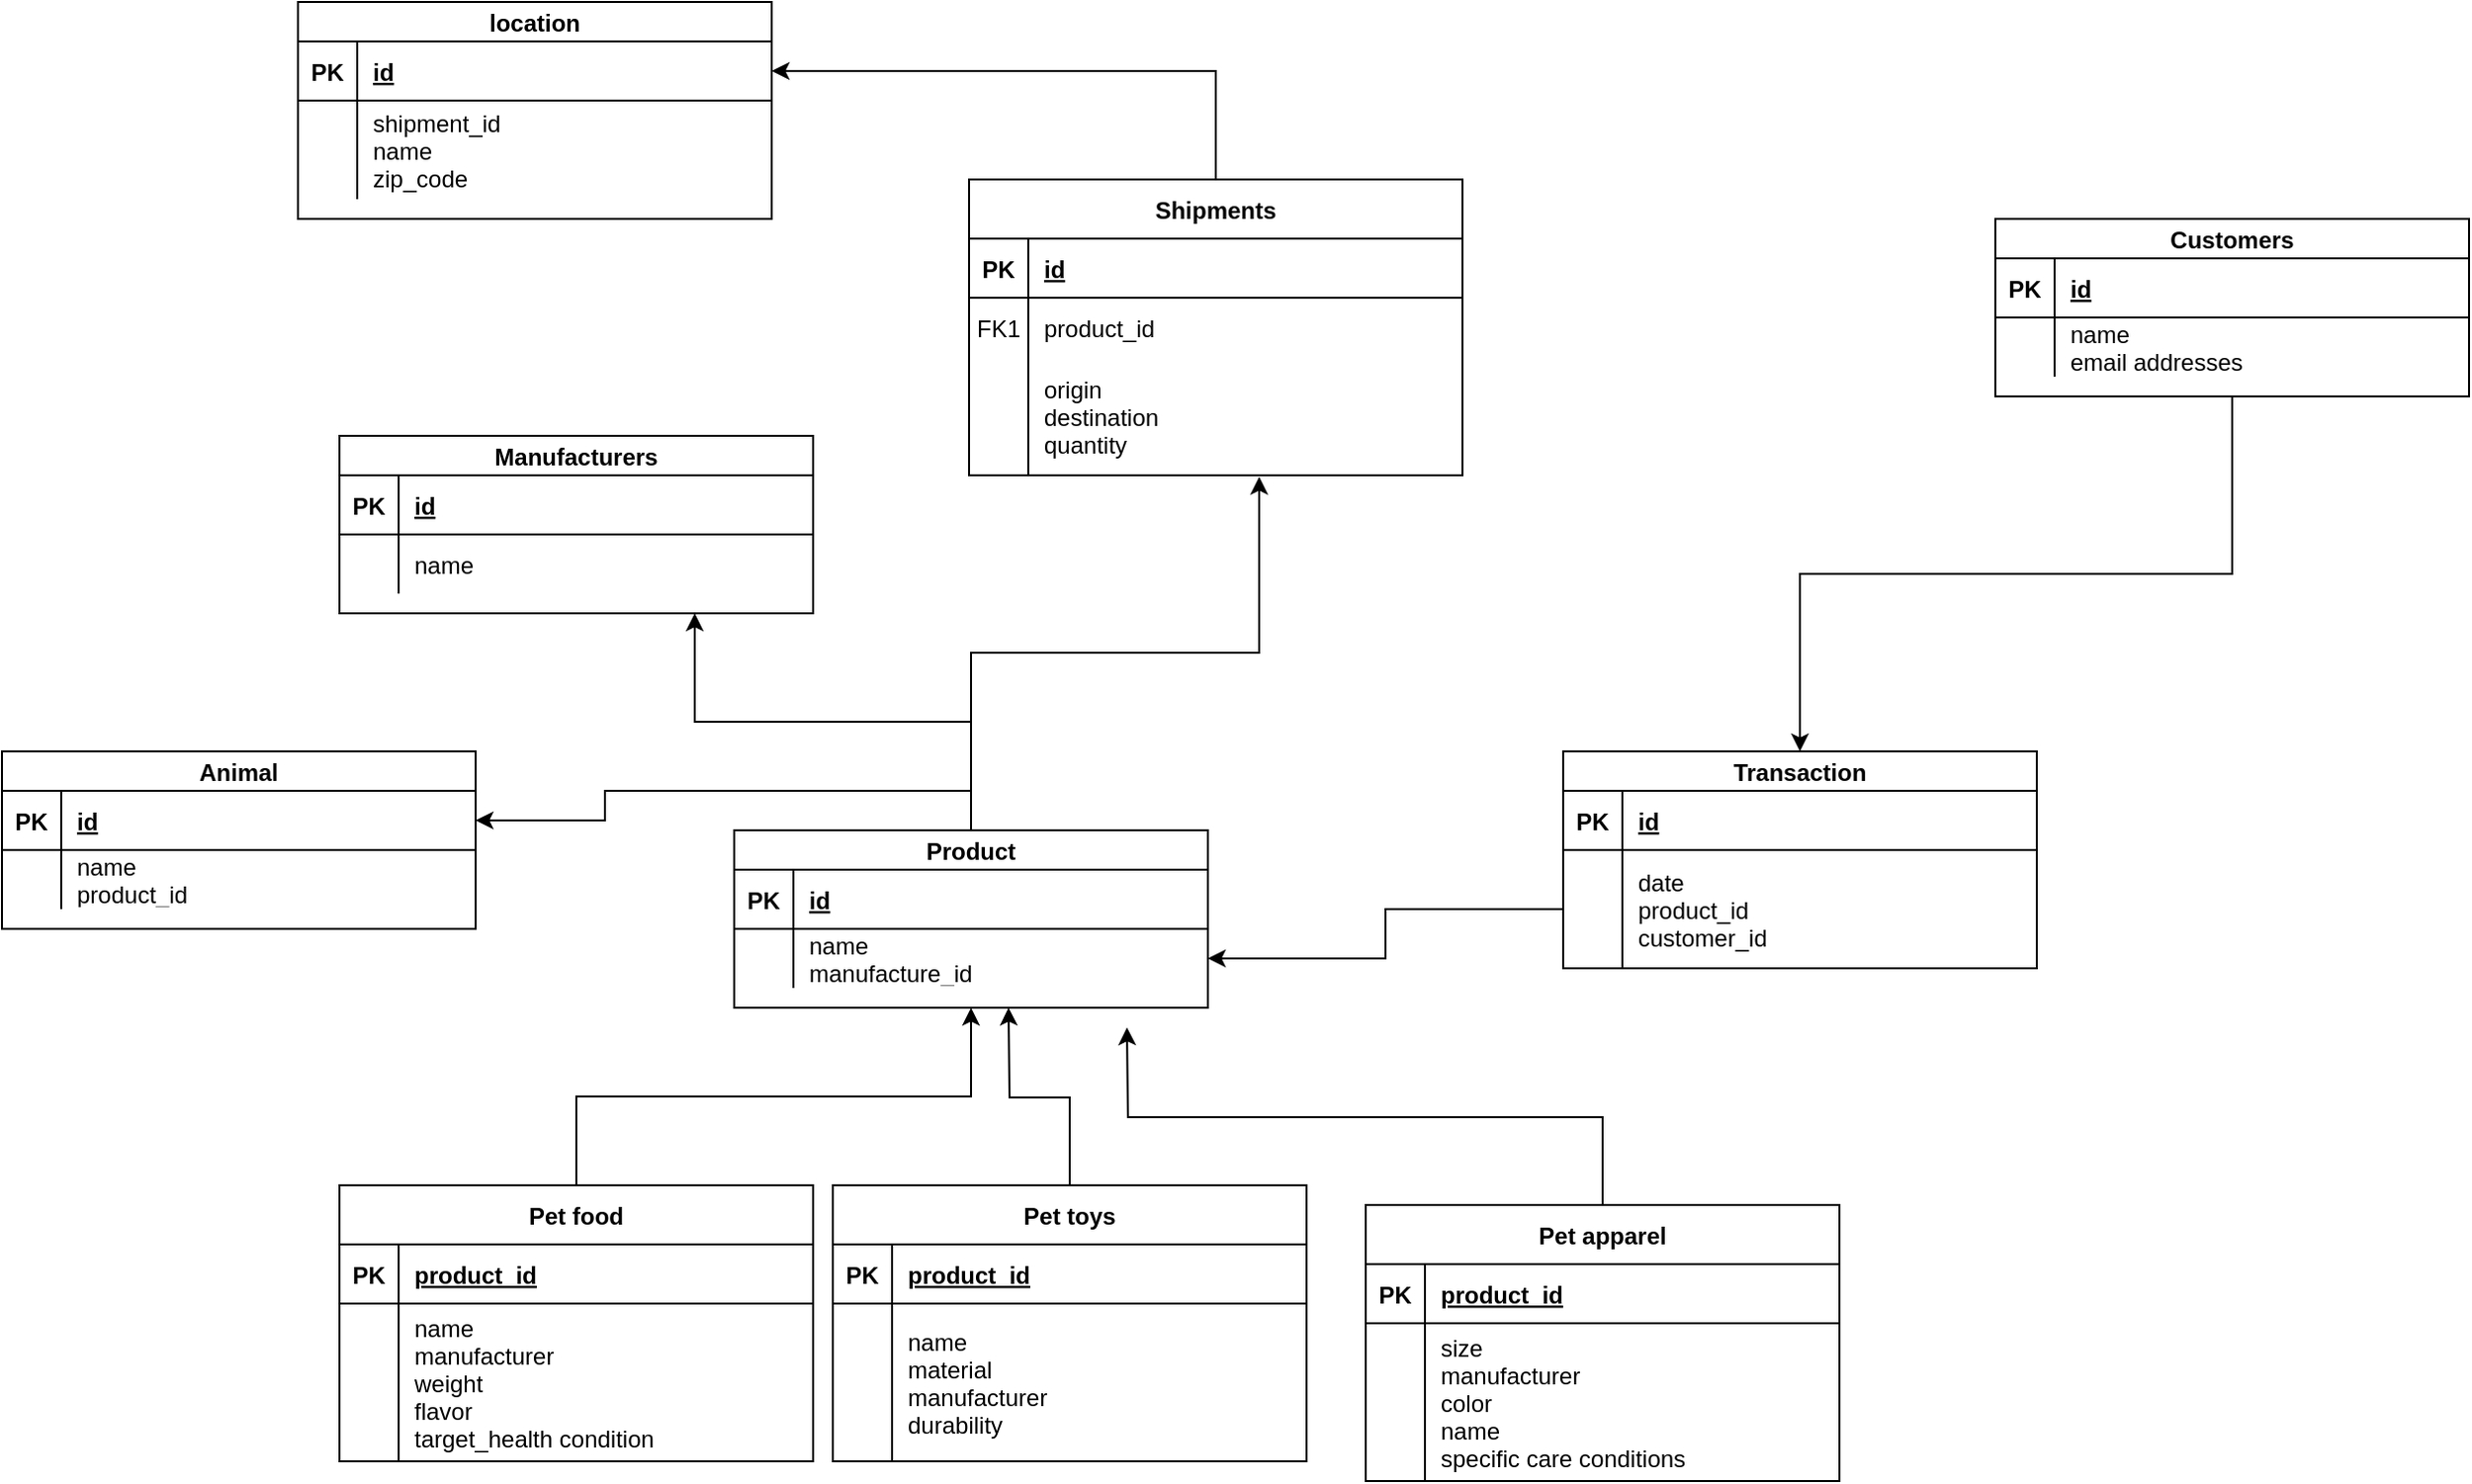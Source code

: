 <mxfile version="20.7.2" type="device"><diagram id="R2lEEEUBdFMjLlhIrx00" name="Page-1"><mxGraphModel dx="2342" dy="1211" grid="1" gridSize="10" guides="1" tooltips="1" connect="1" arrows="1" fold="1" page="1" pageScale="1" pageWidth="827" pageHeight="1169" math="0" shadow="0" extFonts="Permanent Marker^https://fonts.googleapis.com/css?family=Permanent+Marker"><root><mxCell id="0"/><mxCell id="1" parent="0"/><mxCell id="u4uHFfKxp36BxuKtssNZ-88" style="edgeStyle=orthogonalEdgeStyle;rounded=0;orthogonalLoop=1;jettySize=auto;html=1;exitX=0.5;exitY=0;exitDx=0;exitDy=0;entryX=1;entryY=0.5;entryDx=0;entryDy=0;" edge="1" parent="1" source="C-vyLk0tnHw3VtMMgP7b-13" target="u4uHFfKxp36BxuKtssNZ-72"><mxGeometry relative="1" as="geometry"/></mxCell><mxCell id="C-vyLk0tnHw3VtMMgP7b-13" value="Shipments" style="shape=table;startSize=30;container=1;collapsible=1;childLayout=tableLayout;fixedRows=1;rowLines=0;fontStyle=1;align=center;resizeLast=1;" parent="1" vertex="1"><mxGeometry x="800" y="340" width="250" height="150" as="geometry"/></mxCell><mxCell id="C-vyLk0tnHw3VtMMgP7b-14" value="" style="shape=partialRectangle;collapsible=0;dropTarget=0;pointerEvents=0;fillColor=none;points=[[0,0.5],[1,0.5]];portConstraint=eastwest;top=0;left=0;right=0;bottom=1;" parent="C-vyLk0tnHw3VtMMgP7b-13" vertex="1"><mxGeometry y="30" width="250" height="30" as="geometry"/></mxCell><mxCell id="C-vyLk0tnHw3VtMMgP7b-15" value="PK" style="shape=partialRectangle;overflow=hidden;connectable=0;fillColor=none;top=0;left=0;bottom=0;right=0;fontStyle=1;" parent="C-vyLk0tnHw3VtMMgP7b-14" vertex="1"><mxGeometry width="30" height="30" as="geometry"><mxRectangle width="30" height="30" as="alternateBounds"/></mxGeometry></mxCell><mxCell id="C-vyLk0tnHw3VtMMgP7b-16" value="id" style="shape=partialRectangle;overflow=hidden;connectable=0;fillColor=none;top=0;left=0;bottom=0;right=0;align=left;spacingLeft=6;fontStyle=5;" parent="C-vyLk0tnHw3VtMMgP7b-14" vertex="1"><mxGeometry x="30" width="220" height="30" as="geometry"><mxRectangle width="220" height="30" as="alternateBounds"/></mxGeometry></mxCell><mxCell id="C-vyLk0tnHw3VtMMgP7b-17" value="" style="shape=partialRectangle;collapsible=0;dropTarget=0;pointerEvents=0;fillColor=none;points=[[0,0.5],[1,0.5]];portConstraint=eastwest;top=0;left=0;right=0;bottom=0;" parent="C-vyLk0tnHw3VtMMgP7b-13" vertex="1"><mxGeometry y="60" width="250" height="30" as="geometry"/></mxCell><mxCell id="C-vyLk0tnHw3VtMMgP7b-18" value="FK1" style="shape=partialRectangle;overflow=hidden;connectable=0;fillColor=none;top=0;left=0;bottom=0;right=0;" parent="C-vyLk0tnHw3VtMMgP7b-17" vertex="1"><mxGeometry width="30" height="30" as="geometry"><mxRectangle width="30" height="30" as="alternateBounds"/></mxGeometry></mxCell><mxCell id="C-vyLk0tnHw3VtMMgP7b-19" value="product_id" style="shape=partialRectangle;overflow=hidden;connectable=0;fillColor=none;top=0;left=0;bottom=0;right=0;align=left;spacingLeft=6;" parent="C-vyLk0tnHw3VtMMgP7b-17" vertex="1"><mxGeometry x="30" width="220" height="30" as="geometry"><mxRectangle width="220" height="30" as="alternateBounds"/></mxGeometry></mxCell><mxCell id="C-vyLk0tnHw3VtMMgP7b-20" value="" style="shape=partialRectangle;collapsible=0;dropTarget=0;pointerEvents=0;fillColor=none;points=[[0,0.5],[1,0.5]];portConstraint=eastwest;top=0;left=0;right=0;bottom=0;" parent="C-vyLk0tnHw3VtMMgP7b-13" vertex="1"><mxGeometry y="90" width="250" height="60" as="geometry"/></mxCell><mxCell id="C-vyLk0tnHw3VtMMgP7b-21" value="" style="shape=partialRectangle;overflow=hidden;connectable=0;fillColor=none;top=0;left=0;bottom=0;right=0;" parent="C-vyLk0tnHw3VtMMgP7b-20" vertex="1"><mxGeometry width="30" height="60" as="geometry"><mxRectangle width="30" height="60" as="alternateBounds"/></mxGeometry></mxCell><mxCell id="C-vyLk0tnHw3VtMMgP7b-22" value="origin&#10;destination&#10;quantity" style="shape=partialRectangle;overflow=hidden;connectable=0;fillColor=none;top=0;left=0;bottom=0;right=0;align=left;spacingLeft=6;" parent="C-vyLk0tnHw3VtMMgP7b-20" vertex="1"><mxGeometry x="30" width="220" height="60" as="geometry"><mxRectangle width="220" height="60" as="alternateBounds"/></mxGeometry></mxCell><mxCell id="u4uHFfKxp36BxuKtssNZ-82" style="edgeStyle=orthogonalEdgeStyle;rounded=0;orthogonalLoop=1;jettySize=auto;html=1;exitX=0.5;exitY=0;exitDx=0;exitDy=0;entryX=1;entryY=0.5;entryDx=0;entryDy=0;" edge="1" parent="1" source="u4uHFfKxp36BxuKtssNZ-8" target="u4uHFfKxp36BxuKtssNZ-37"><mxGeometry relative="1" as="geometry"/></mxCell><mxCell id="u4uHFfKxp36BxuKtssNZ-85" style="edgeStyle=orthogonalEdgeStyle;rounded=0;orthogonalLoop=1;jettySize=auto;html=1;exitX=0.5;exitY=0;exitDx=0;exitDy=0;entryX=0.75;entryY=1;entryDx=0;entryDy=0;" edge="1" parent="1" source="u4uHFfKxp36BxuKtssNZ-8" target="u4uHFfKxp36BxuKtssNZ-64"><mxGeometry relative="1" as="geometry"/></mxCell><mxCell id="u4uHFfKxp36BxuKtssNZ-89" style="edgeStyle=orthogonalEdgeStyle;rounded=0;orthogonalLoop=1;jettySize=auto;html=1;exitX=0.5;exitY=0;exitDx=0;exitDy=0;entryX=0.588;entryY=1.013;entryDx=0;entryDy=0;entryPerimeter=0;" edge="1" parent="1" source="u4uHFfKxp36BxuKtssNZ-8" target="C-vyLk0tnHw3VtMMgP7b-20"><mxGeometry relative="1" as="geometry"/></mxCell><mxCell id="u4uHFfKxp36BxuKtssNZ-8" value="Product" style="shape=table;startSize=20;container=1;collapsible=1;childLayout=tableLayout;fixedRows=1;rowLines=0;fontStyle=1;align=center;resizeLast=1;" vertex="1" parent="1"><mxGeometry x="681" y="670" width="240" height="90" as="geometry"/></mxCell><mxCell id="u4uHFfKxp36BxuKtssNZ-9" value="" style="shape=partialRectangle;collapsible=0;dropTarget=0;pointerEvents=0;fillColor=none;points=[[0,0.5],[1,0.5]];portConstraint=eastwest;top=0;left=0;right=0;bottom=1;" vertex="1" parent="u4uHFfKxp36BxuKtssNZ-8"><mxGeometry y="20" width="240" height="30" as="geometry"/></mxCell><mxCell id="u4uHFfKxp36BxuKtssNZ-10" value="PK" style="shape=partialRectangle;overflow=hidden;connectable=0;fillColor=none;top=0;left=0;bottom=0;right=0;fontStyle=1;" vertex="1" parent="u4uHFfKxp36BxuKtssNZ-9"><mxGeometry width="30" height="30" as="geometry"><mxRectangle width="30" height="30" as="alternateBounds"/></mxGeometry></mxCell><mxCell id="u4uHFfKxp36BxuKtssNZ-11" value="id" style="shape=partialRectangle;overflow=hidden;connectable=0;fillColor=none;top=0;left=0;bottom=0;right=0;align=left;spacingLeft=6;fontStyle=5;" vertex="1" parent="u4uHFfKxp36BxuKtssNZ-9"><mxGeometry x="30" width="210" height="30" as="geometry"><mxRectangle width="210" height="30" as="alternateBounds"/></mxGeometry></mxCell><mxCell id="u4uHFfKxp36BxuKtssNZ-12" value="" style="shape=partialRectangle;collapsible=0;dropTarget=0;pointerEvents=0;fillColor=none;points=[[0,0.5],[1,0.5]];portConstraint=eastwest;top=0;left=0;right=0;bottom=0;" vertex="1" parent="u4uHFfKxp36BxuKtssNZ-8"><mxGeometry y="50" width="240" height="30" as="geometry"/></mxCell><mxCell id="u4uHFfKxp36BxuKtssNZ-13" value="" style="shape=partialRectangle;overflow=hidden;connectable=0;fillColor=none;top=0;left=0;bottom=0;right=0;" vertex="1" parent="u4uHFfKxp36BxuKtssNZ-12"><mxGeometry width="30" height="30" as="geometry"><mxRectangle width="30" height="30" as="alternateBounds"/></mxGeometry></mxCell><mxCell id="u4uHFfKxp36BxuKtssNZ-14" value="name&#10;manufacture_id" style="shape=partialRectangle;overflow=hidden;connectable=0;fillColor=none;top=0;left=0;bottom=0;right=0;align=left;spacingLeft=6;" vertex="1" parent="u4uHFfKxp36BxuKtssNZ-12"><mxGeometry x="30" width="210" height="30" as="geometry"><mxRectangle width="210" height="30" as="alternateBounds"/></mxGeometry></mxCell><mxCell id="u4uHFfKxp36BxuKtssNZ-79" style="edgeStyle=orthogonalEdgeStyle;rounded=0;orthogonalLoop=1;jettySize=auto;html=1;exitX=0.5;exitY=0;exitDx=0;exitDy=0;entryX=0.5;entryY=1;entryDx=0;entryDy=0;" edge="1" parent="1" source="u4uHFfKxp36BxuKtssNZ-15" target="u4uHFfKxp36BxuKtssNZ-8"><mxGeometry relative="1" as="geometry"/></mxCell><mxCell id="u4uHFfKxp36BxuKtssNZ-15" value="Pet food" style="shape=table;startSize=30;container=1;collapsible=1;childLayout=tableLayout;fixedRows=1;rowLines=0;fontStyle=1;align=center;resizeLast=1;" vertex="1" parent="1"><mxGeometry x="481" y="850" width="240" height="140" as="geometry"/></mxCell><mxCell id="u4uHFfKxp36BxuKtssNZ-16" value="" style="shape=partialRectangle;collapsible=0;dropTarget=0;pointerEvents=0;fillColor=none;points=[[0,0.5],[1,0.5]];portConstraint=eastwest;top=0;left=0;right=0;bottom=1;" vertex="1" parent="u4uHFfKxp36BxuKtssNZ-15"><mxGeometry y="30" width="240" height="30" as="geometry"/></mxCell><mxCell id="u4uHFfKxp36BxuKtssNZ-17" value="PK" style="shape=partialRectangle;overflow=hidden;connectable=0;fillColor=none;top=0;left=0;bottom=0;right=0;fontStyle=1;" vertex="1" parent="u4uHFfKxp36BxuKtssNZ-16"><mxGeometry width="30" height="30" as="geometry"><mxRectangle width="30" height="30" as="alternateBounds"/></mxGeometry></mxCell><mxCell id="u4uHFfKxp36BxuKtssNZ-18" value="product_id" style="shape=partialRectangle;overflow=hidden;connectable=0;fillColor=none;top=0;left=0;bottom=0;right=0;align=left;spacingLeft=6;fontStyle=5;" vertex="1" parent="u4uHFfKxp36BxuKtssNZ-16"><mxGeometry x="30" width="210" height="30" as="geometry"><mxRectangle width="210" height="30" as="alternateBounds"/></mxGeometry></mxCell><mxCell id="u4uHFfKxp36BxuKtssNZ-19" value="" style="shape=partialRectangle;collapsible=0;dropTarget=0;pointerEvents=0;fillColor=none;points=[[0,0.5],[1,0.5]];portConstraint=eastwest;top=0;left=0;right=0;bottom=0;" vertex="1" parent="u4uHFfKxp36BxuKtssNZ-15"><mxGeometry y="60" width="240" height="80" as="geometry"/></mxCell><mxCell id="u4uHFfKxp36BxuKtssNZ-20" value="" style="shape=partialRectangle;overflow=hidden;connectable=0;fillColor=none;top=0;left=0;bottom=0;right=0;" vertex="1" parent="u4uHFfKxp36BxuKtssNZ-19"><mxGeometry width="30" height="80" as="geometry"><mxRectangle width="30" height="80" as="alternateBounds"/></mxGeometry></mxCell><mxCell id="u4uHFfKxp36BxuKtssNZ-21" value="name&#10;manufacturer&#10;weight&#10;flavor&#10;target_health condition" style="shape=partialRectangle;overflow=hidden;connectable=0;fillColor=none;top=0;left=0;bottom=0;right=0;align=left;spacingLeft=6;" vertex="1" parent="u4uHFfKxp36BxuKtssNZ-19"><mxGeometry x="30" width="210" height="80" as="geometry"><mxRectangle width="210" height="80" as="alternateBounds"/></mxGeometry></mxCell><mxCell id="u4uHFfKxp36BxuKtssNZ-80" style="edgeStyle=orthogonalEdgeStyle;rounded=0;orthogonalLoop=1;jettySize=auto;html=1;exitX=0.5;exitY=0;exitDx=0;exitDy=0;" edge="1" parent="1" source="u4uHFfKxp36BxuKtssNZ-22"><mxGeometry relative="1" as="geometry"><mxPoint x="820" y="760" as="targetPoint"/></mxGeometry></mxCell><mxCell id="u4uHFfKxp36BxuKtssNZ-22" value="Pet toys" style="shape=table;startSize=30;container=1;collapsible=1;childLayout=tableLayout;fixedRows=1;rowLines=0;fontStyle=1;align=center;resizeLast=1;" vertex="1" parent="1"><mxGeometry x="731" y="850" width="240" height="140" as="geometry"/></mxCell><mxCell id="u4uHFfKxp36BxuKtssNZ-23" value="" style="shape=partialRectangle;collapsible=0;dropTarget=0;pointerEvents=0;fillColor=none;points=[[0,0.5],[1,0.5]];portConstraint=eastwest;top=0;left=0;right=0;bottom=1;" vertex="1" parent="u4uHFfKxp36BxuKtssNZ-22"><mxGeometry y="30" width="240" height="30" as="geometry"/></mxCell><mxCell id="u4uHFfKxp36BxuKtssNZ-24" value="PK" style="shape=partialRectangle;overflow=hidden;connectable=0;fillColor=none;top=0;left=0;bottom=0;right=0;fontStyle=1;" vertex="1" parent="u4uHFfKxp36BxuKtssNZ-23"><mxGeometry width="30" height="30" as="geometry"><mxRectangle width="30" height="30" as="alternateBounds"/></mxGeometry></mxCell><mxCell id="u4uHFfKxp36BxuKtssNZ-25" value="product_id" style="shape=partialRectangle;overflow=hidden;connectable=0;fillColor=none;top=0;left=0;bottom=0;right=0;align=left;spacingLeft=6;fontStyle=5;" vertex="1" parent="u4uHFfKxp36BxuKtssNZ-23"><mxGeometry x="30" width="210" height="30" as="geometry"><mxRectangle width="210" height="30" as="alternateBounds"/></mxGeometry></mxCell><mxCell id="u4uHFfKxp36BxuKtssNZ-26" value="" style="shape=partialRectangle;collapsible=0;dropTarget=0;pointerEvents=0;fillColor=none;points=[[0,0.5],[1,0.5]];portConstraint=eastwest;top=0;left=0;right=0;bottom=0;" vertex="1" parent="u4uHFfKxp36BxuKtssNZ-22"><mxGeometry y="60" width="240" height="80" as="geometry"/></mxCell><mxCell id="u4uHFfKxp36BxuKtssNZ-27" value="" style="shape=partialRectangle;overflow=hidden;connectable=0;fillColor=none;top=0;left=0;bottom=0;right=0;" vertex="1" parent="u4uHFfKxp36BxuKtssNZ-26"><mxGeometry width="30" height="80" as="geometry"><mxRectangle width="30" height="80" as="alternateBounds"/></mxGeometry></mxCell><mxCell id="u4uHFfKxp36BxuKtssNZ-28" value="name&#10;material &#10;manufacturer&#10;durability" style="shape=partialRectangle;overflow=hidden;connectable=0;fillColor=none;top=0;left=0;bottom=0;right=0;align=left;spacingLeft=6;" vertex="1" parent="u4uHFfKxp36BxuKtssNZ-26"><mxGeometry x="30" width="210" height="80" as="geometry"><mxRectangle width="210" height="80" as="alternateBounds"/></mxGeometry></mxCell><mxCell id="u4uHFfKxp36BxuKtssNZ-81" style="edgeStyle=orthogonalEdgeStyle;rounded=0;orthogonalLoop=1;jettySize=auto;html=1;exitX=0.5;exitY=0;exitDx=0;exitDy=0;" edge="1" parent="1" source="u4uHFfKxp36BxuKtssNZ-29"><mxGeometry relative="1" as="geometry"><mxPoint x="880" y="770" as="targetPoint"/></mxGeometry></mxCell><mxCell id="u4uHFfKxp36BxuKtssNZ-29" value="Pet apparel" style="shape=table;startSize=30;container=1;collapsible=1;childLayout=tableLayout;fixedRows=1;rowLines=0;fontStyle=1;align=center;resizeLast=1;" vertex="1" parent="1"><mxGeometry x="1001" y="860" width="240" height="140" as="geometry"/></mxCell><mxCell id="u4uHFfKxp36BxuKtssNZ-30" value="" style="shape=partialRectangle;collapsible=0;dropTarget=0;pointerEvents=0;fillColor=none;points=[[0,0.5],[1,0.5]];portConstraint=eastwest;top=0;left=0;right=0;bottom=1;" vertex="1" parent="u4uHFfKxp36BxuKtssNZ-29"><mxGeometry y="30" width="240" height="30" as="geometry"/></mxCell><mxCell id="u4uHFfKxp36BxuKtssNZ-31" value="PK" style="shape=partialRectangle;overflow=hidden;connectable=0;fillColor=none;top=0;left=0;bottom=0;right=0;fontStyle=1;" vertex="1" parent="u4uHFfKxp36BxuKtssNZ-30"><mxGeometry width="30" height="30" as="geometry"><mxRectangle width="30" height="30" as="alternateBounds"/></mxGeometry></mxCell><mxCell id="u4uHFfKxp36BxuKtssNZ-32" value="product_id" style="shape=partialRectangle;overflow=hidden;connectable=0;fillColor=none;top=0;left=0;bottom=0;right=0;align=left;spacingLeft=6;fontStyle=5;" vertex="1" parent="u4uHFfKxp36BxuKtssNZ-30"><mxGeometry x="30" width="210" height="30" as="geometry"><mxRectangle width="210" height="30" as="alternateBounds"/></mxGeometry></mxCell><mxCell id="u4uHFfKxp36BxuKtssNZ-33" value="" style="shape=partialRectangle;collapsible=0;dropTarget=0;pointerEvents=0;fillColor=none;points=[[0,0.5],[1,0.5]];portConstraint=eastwest;top=0;left=0;right=0;bottom=0;" vertex="1" parent="u4uHFfKxp36BxuKtssNZ-29"><mxGeometry y="60" width="240" height="80" as="geometry"/></mxCell><mxCell id="u4uHFfKxp36BxuKtssNZ-34" value="" style="shape=partialRectangle;overflow=hidden;connectable=0;fillColor=none;top=0;left=0;bottom=0;right=0;" vertex="1" parent="u4uHFfKxp36BxuKtssNZ-33"><mxGeometry width="30" height="80" as="geometry"><mxRectangle width="30" height="80" as="alternateBounds"/></mxGeometry></mxCell><mxCell id="u4uHFfKxp36BxuKtssNZ-35" value="size&#10;manufacturer&#10;color&#10;name&#10;specific care conditions" style="shape=partialRectangle;overflow=hidden;connectable=0;fillColor=none;top=0;left=0;bottom=0;right=0;align=left;spacingLeft=6;" vertex="1" parent="u4uHFfKxp36BxuKtssNZ-33"><mxGeometry x="30" width="210" height="80" as="geometry"><mxRectangle width="210" height="80" as="alternateBounds"/></mxGeometry></mxCell><mxCell id="u4uHFfKxp36BxuKtssNZ-36" value="Animal" style="shape=table;startSize=20;container=1;collapsible=1;childLayout=tableLayout;fixedRows=1;rowLines=0;fontStyle=1;align=center;resizeLast=1;" vertex="1" parent="1"><mxGeometry x="310" y="630" width="240" height="90" as="geometry"/></mxCell><mxCell id="u4uHFfKxp36BxuKtssNZ-37" value="" style="shape=partialRectangle;collapsible=0;dropTarget=0;pointerEvents=0;fillColor=none;points=[[0,0.5],[1,0.5]];portConstraint=eastwest;top=0;left=0;right=0;bottom=1;" vertex="1" parent="u4uHFfKxp36BxuKtssNZ-36"><mxGeometry y="20" width="240" height="30" as="geometry"/></mxCell><mxCell id="u4uHFfKxp36BxuKtssNZ-38" value="PK" style="shape=partialRectangle;overflow=hidden;connectable=0;fillColor=none;top=0;left=0;bottom=0;right=0;fontStyle=1;" vertex="1" parent="u4uHFfKxp36BxuKtssNZ-37"><mxGeometry width="30" height="30" as="geometry"><mxRectangle width="30" height="30" as="alternateBounds"/></mxGeometry></mxCell><mxCell id="u4uHFfKxp36BxuKtssNZ-39" value="id" style="shape=partialRectangle;overflow=hidden;connectable=0;fillColor=none;top=0;left=0;bottom=0;right=0;align=left;spacingLeft=6;fontStyle=5;" vertex="1" parent="u4uHFfKxp36BxuKtssNZ-37"><mxGeometry x="30" width="210" height="30" as="geometry"><mxRectangle width="210" height="30" as="alternateBounds"/></mxGeometry></mxCell><mxCell id="u4uHFfKxp36BxuKtssNZ-40" value="" style="shape=partialRectangle;collapsible=0;dropTarget=0;pointerEvents=0;fillColor=none;points=[[0,0.5],[1,0.5]];portConstraint=eastwest;top=0;left=0;right=0;bottom=0;" vertex="1" parent="u4uHFfKxp36BxuKtssNZ-36"><mxGeometry y="50" width="240" height="30" as="geometry"/></mxCell><mxCell id="u4uHFfKxp36BxuKtssNZ-41" value="" style="shape=partialRectangle;overflow=hidden;connectable=0;fillColor=none;top=0;left=0;bottom=0;right=0;" vertex="1" parent="u4uHFfKxp36BxuKtssNZ-40"><mxGeometry width="30" height="30" as="geometry"><mxRectangle width="30" height="30" as="alternateBounds"/></mxGeometry></mxCell><mxCell id="u4uHFfKxp36BxuKtssNZ-42" value="name&#10;product_id" style="shape=partialRectangle;overflow=hidden;connectable=0;fillColor=none;top=0;left=0;bottom=0;right=0;align=left;spacingLeft=6;" vertex="1" parent="u4uHFfKxp36BxuKtssNZ-40"><mxGeometry x="30" width="210" height="30" as="geometry"><mxRectangle width="210" height="30" as="alternateBounds"/></mxGeometry></mxCell><mxCell id="u4uHFfKxp36BxuKtssNZ-50" value="Transaction" style="shape=table;startSize=20;container=1;collapsible=1;childLayout=tableLayout;fixedRows=1;rowLines=0;fontStyle=1;align=center;resizeLast=1;" vertex="1" parent="1"><mxGeometry x="1101" y="630" width="240" height="110" as="geometry"/></mxCell><mxCell id="u4uHFfKxp36BxuKtssNZ-51" value="" style="shape=partialRectangle;collapsible=0;dropTarget=0;pointerEvents=0;fillColor=none;points=[[0,0.5],[1,0.5]];portConstraint=eastwest;top=0;left=0;right=0;bottom=1;" vertex="1" parent="u4uHFfKxp36BxuKtssNZ-50"><mxGeometry y="20" width="240" height="30" as="geometry"/></mxCell><mxCell id="u4uHFfKxp36BxuKtssNZ-52" value="PK" style="shape=partialRectangle;overflow=hidden;connectable=0;fillColor=none;top=0;left=0;bottom=0;right=0;fontStyle=1;" vertex="1" parent="u4uHFfKxp36BxuKtssNZ-51"><mxGeometry width="30" height="30" as="geometry"><mxRectangle width="30" height="30" as="alternateBounds"/></mxGeometry></mxCell><mxCell id="u4uHFfKxp36BxuKtssNZ-53" value="id" style="shape=partialRectangle;overflow=hidden;connectable=0;fillColor=none;top=0;left=0;bottom=0;right=0;align=left;spacingLeft=6;fontStyle=5;" vertex="1" parent="u4uHFfKxp36BxuKtssNZ-51"><mxGeometry x="30" width="210" height="30" as="geometry"><mxRectangle width="210" height="30" as="alternateBounds"/></mxGeometry></mxCell><mxCell id="u4uHFfKxp36BxuKtssNZ-54" value="" style="shape=partialRectangle;collapsible=0;dropTarget=0;pointerEvents=0;fillColor=none;points=[[0,0.5],[1,0.5]];portConstraint=eastwest;top=0;left=0;right=0;bottom=0;" vertex="1" parent="u4uHFfKxp36BxuKtssNZ-50"><mxGeometry y="50" width="240" height="60" as="geometry"/></mxCell><mxCell id="u4uHFfKxp36BxuKtssNZ-55" value="" style="shape=partialRectangle;overflow=hidden;connectable=0;fillColor=none;top=0;left=0;bottom=0;right=0;" vertex="1" parent="u4uHFfKxp36BxuKtssNZ-54"><mxGeometry width="30" height="60" as="geometry"><mxRectangle width="30" height="60" as="alternateBounds"/></mxGeometry></mxCell><mxCell id="u4uHFfKxp36BxuKtssNZ-56" value="date&#10;product_id&#10;customer_id" style="shape=partialRectangle;overflow=hidden;connectable=0;fillColor=none;top=0;left=0;bottom=0;right=0;align=left;spacingLeft=6;" vertex="1" parent="u4uHFfKxp36BxuKtssNZ-54"><mxGeometry x="30" width="210" height="60" as="geometry"><mxRectangle width="210" height="60" as="alternateBounds"/></mxGeometry></mxCell><mxCell id="u4uHFfKxp36BxuKtssNZ-87" style="edgeStyle=orthogonalEdgeStyle;rounded=0;orthogonalLoop=1;jettySize=auto;html=1;exitX=0.5;exitY=1;exitDx=0;exitDy=0;" edge="1" parent="1" source="u4uHFfKxp36BxuKtssNZ-57" target="u4uHFfKxp36BxuKtssNZ-50"><mxGeometry relative="1" as="geometry"/></mxCell><mxCell id="u4uHFfKxp36BxuKtssNZ-57" value="Customers" style="shape=table;startSize=20;container=1;collapsible=1;childLayout=tableLayout;fixedRows=1;rowLines=0;fontStyle=1;align=center;resizeLast=1;" vertex="1" parent="1"><mxGeometry x="1320" y="360" width="240" height="90" as="geometry"/></mxCell><mxCell id="u4uHFfKxp36BxuKtssNZ-58" value="" style="shape=partialRectangle;collapsible=0;dropTarget=0;pointerEvents=0;fillColor=none;points=[[0,0.5],[1,0.5]];portConstraint=eastwest;top=0;left=0;right=0;bottom=1;" vertex="1" parent="u4uHFfKxp36BxuKtssNZ-57"><mxGeometry y="20" width="240" height="30" as="geometry"/></mxCell><mxCell id="u4uHFfKxp36BxuKtssNZ-59" value="PK" style="shape=partialRectangle;overflow=hidden;connectable=0;fillColor=none;top=0;left=0;bottom=0;right=0;fontStyle=1;" vertex="1" parent="u4uHFfKxp36BxuKtssNZ-58"><mxGeometry width="30" height="30" as="geometry"><mxRectangle width="30" height="30" as="alternateBounds"/></mxGeometry></mxCell><mxCell id="u4uHFfKxp36BxuKtssNZ-60" value="id" style="shape=partialRectangle;overflow=hidden;connectable=0;fillColor=none;top=0;left=0;bottom=0;right=0;align=left;spacingLeft=6;fontStyle=5;" vertex="1" parent="u4uHFfKxp36BxuKtssNZ-58"><mxGeometry x="30" width="210" height="30" as="geometry"><mxRectangle width="210" height="30" as="alternateBounds"/></mxGeometry></mxCell><mxCell id="u4uHFfKxp36BxuKtssNZ-61" value="" style="shape=partialRectangle;collapsible=0;dropTarget=0;pointerEvents=0;fillColor=none;points=[[0,0.5],[1,0.5]];portConstraint=eastwest;top=0;left=0;right=0;bottom=0;" vertex="1" parent="u4uHFfKxp36BxuKtssNZ-57"><mxGeometry y="50" width="240" height="30" as="geometry"/></mxCell><mxCell id="u4uHFfKxp36BxuKtssNZ-62" value="" style="shape=partialRectangle;overflow=hidden;connectable=0;fillColor=none;top=0;left=0;bottom=0;right=0;" vertex="1" parent="u4uHFfKxp36BxuKtssNZ-61"><mxGeometry width="30" height="30" as="geometry"><mxRectangle width="30" height="30" as="alternateBounds"/></mxGeometry></mxCell><mxCell id="u4uHFfKxp36BxuKtssNZ-63" value="name&#10;email addresses" style="shape=partialRectangle;overflow=hidden;connectable=0;fillColor=none;top=0;left=0;bottom=0;right=0;align=left;spacingLeft=6;" vertex="1" parent="u4uHFfKxp36BxuKtssNZ-61"><mxGeometry x="30" width="210" height="30" as="geometry"><mxRectangle width="210" height="30" as="alternateBounds"/></mxGeometry></mxCell><mxCell id="u4uHFfKxp36BxuKtssNZ-64" value="Manufacturers" style="shape=table;startSize=20;container=1;collapsible=1;childLayout=tableLayout;fixedRows=1;rowLines=0;fontStyle=1;align=center;resizeLast=1;" vertex="1" parent="1"><mxGeometry x="481" y="470" width="240" height="90" as="geometry"/></mxCell><mxCell id="u4uHFfKxp36BxuKtssNZ-65" value="" style="shape=partialRectangle;collapsible=0;dropTarget=0;pointerEvents=0;fillColor=none;points=[[0,0.5],[1,0.5]];portConstraint=eastwest;top=0;left=0;right=0;bottom=1;" vertex="1" parent="u4uHFfKxp36BxuKtssNZ-64"><mxGeometry y="20" width="240" height="30" as="geometry"/></mxCell><mxCell id="u4uHFfKxp36BxuKtssNZ-66" value="PK" style="shape=partialRectangle;overflow=hidden;connectable=0;fillColor=none;top=0;left=0;bottom=0;right=0;fontStyle=1;" vertex="1" parent="u4uHFfKxp36BxuKtssNZ-65"><mxGeometry width="30" height="30" as="geometry"><mxRectangle width="30" height="30" as="alternateBounds"/></mxGeometry></mxCell><mxCell id="u4uHFfKxp36BxuKtssNZ-67" value="id" style="shape=partialRectangle;overflow=hidden;connectable=0;fillColor=none;top=0;left=0;bottom=0;right=0;align=left;spacingLeft=6;fontStyle=5;" vertex="1" parent="u4uHFfKxp36BxuKtssNZ-65"><mxGeometry x="30" width="210" height="30" as="geometry"><mxRectangle width="210" height="30" as="alternateBounds"/></mxGeometry></mxCell><mxCell id="u4uHFfKxp36BxuKtssNZ-68" value="" style="shape=partialRectangle;collapsible=0;dropTarget=0;pointerEvents=0;fillColor=none;points=[[0,0.5],[1,0.5]];portConstraint=eastwest;top=0;left=0;right=0;bottom=0;" vertex="1" parent="u4uHFfKxp36BxuKtssNZ-64"><mxGeometry y="50" width="240" height="30" as="geometry"/></mxCell><mxCell id="u4uHFfKxp36BxuKtssNZ-69" value="" style="shape=partialRectangle;overflow=hidden;connectable=0;fillColor=none;top=0;left=0;bottom=0;right=0;" vertex="1" parent="u4uHFfKxp36BxuKtssNZ-68"><mxGeometry width="30" height="30" as="geometry"><mxRectangle width="30" height="30" as="alternateBounds"/></mxGeometry></mxCell><mxCell id="u4uHFfKxp36BxuKtssNZ-70" value="name" style="shape=partialRectangle;overflow=hidden;connectable=0;fillColor=none;top=0;left=0;bottom=0;right=0;align=left;spacingLeft=6;" vertex="1" parent="u4uHFfKxp36BxuKtssNZ-68"><mxGeometry x="30" width="210" height="30" as="geometry"><mxRectangle width="210" height="30" as="alternateBounds"/></mxGeometry></mxCell><mxCell id="u4uHFfKxp36BxuKtssNZ-71" value="location" style="shape=table;startSize=20;container=1;collapsible=1;childLayout=tableLayout;fixedRows=1;rowLines=0;fontStyle=1;align=center;resizeLast=1;" vertex="1" parent="1"><mxGeometry x="460" y="250" width="240" height="110" as="geometry"/></mxCell><mxCell id="u4uHFfKxp36BxuKtssNZ-72" value="" style="shape=partialRectangle;collapsible=0;dropTarget=0;pointerEvents=0;fillColor=none;points=[[0,0.5],[1,0.5]];portConstraint=eastwest;top=0;left=0;right=0;bottom=1;" vertex="1" parent="u4uHFfKxp36BxuKtssNZ-71"><mxGeometry y="20" width="240" height="30" as="geometry"/></mxCell><mxCell id="u4uHFfKxp36BxuKtssNZ-73" value="PK" style="shape=partialRectangle;overflow=hidden;connectable=0;fillColor=none;top=0;left=0;bottom=0;right=0;fontStyle=1;" vertex="1" parent="u4uHFfKxp36BxuKtssNZ-72"><mxGeometry width="30" height="30" as="geometry"><mxRectangle width="30" height="30" as="alternateBounds"/></mxGeometry></mxCell><mxCell id="u4uHFfKxp36BxuKtssNZ-74" value="id" style="shape=partialRectangle;overflow=hidden;connectable=0;fillColor=none;top=0;left=0;bottom=0;right=0;align=left;spacingLeft=6;fontStyle=5;" vertex="1" parent="u4uHFfKxp36BxuKtssNZ-72"><mxGeometry x="30" width="210" height="30" as="geometry"><mxRectangle width="210" height="30" as="alternateBounds"/></mxGeometry></mxCell><mxCell id="u4uHFfKxp36BxuKtssNZ-75" value="" style="shape=partialRectangle;collapsible=0;dropTarget=0;pointerEvents=0;fillColor=none;points=[[0,0.5],[1,0.5]];portConstraint=eastwest;top=0;left=0;right=0;bottom=0;" vertex="1" parent="u4uHFfKxp36BxuKtssNZ-71"><mxGeometry y="50" width="240" height="50" as="geometry"/></mxCell><mxCell id="u4uHFfKxp36BxuKtssNZ-76" value="" style="shape=partialRectangle;overflow=hidden;connectable=0;fillColor=none;top=0;left=0;bottom=0;right=0;" vertex="1" parent="u4uHFfKxp36BxuKtssNZ-75"><mxGeometry width="30" height="50" as="geometry"><mxRectangle width="30" height="50" as="alternateBounds"/></mxGeometry></mxCell><mxCell id="u4uHFfKxp36BxuKtssNZ-77" value="shipment_id&#10;name&#10;zip_code" style="shape=partialRectangle;overflow=hidden;connectable=0;fillColor=none;top=0;left=0;bottom=0;right=0;align=left;spacingLeft=6;" vertex="1" parent="u4uHFfKxp36BxuKtssNZ-75"><mxGeometry x="30" width="210" height="50" as="geometry"><mxRectangle width="210" height="50" as="alternateBounds"/></mxGeometry></mxCell><mxCell id="u4uHFfKxp36BxuKtssNZ-86" style="edgeStyle=orthogonalEdgeStyle;rounded=0;orthogonalLoop=1;jettySize=auto;html=1;exitX=0;exitY=0.5;exitDx=0;exitDy=0;entryX=1;entryY=0.5;entryDx=0;entryDy=0;" edge="1" parent="1" source="u4uHFfKxp36BxuKtssNZ-54" target="u4uHFfKxp36BxuKtssNZ-12"><mxGeometry relative="1" as="geometry"/></mxCell></root></mxGraphModel></diagram></mxfile>